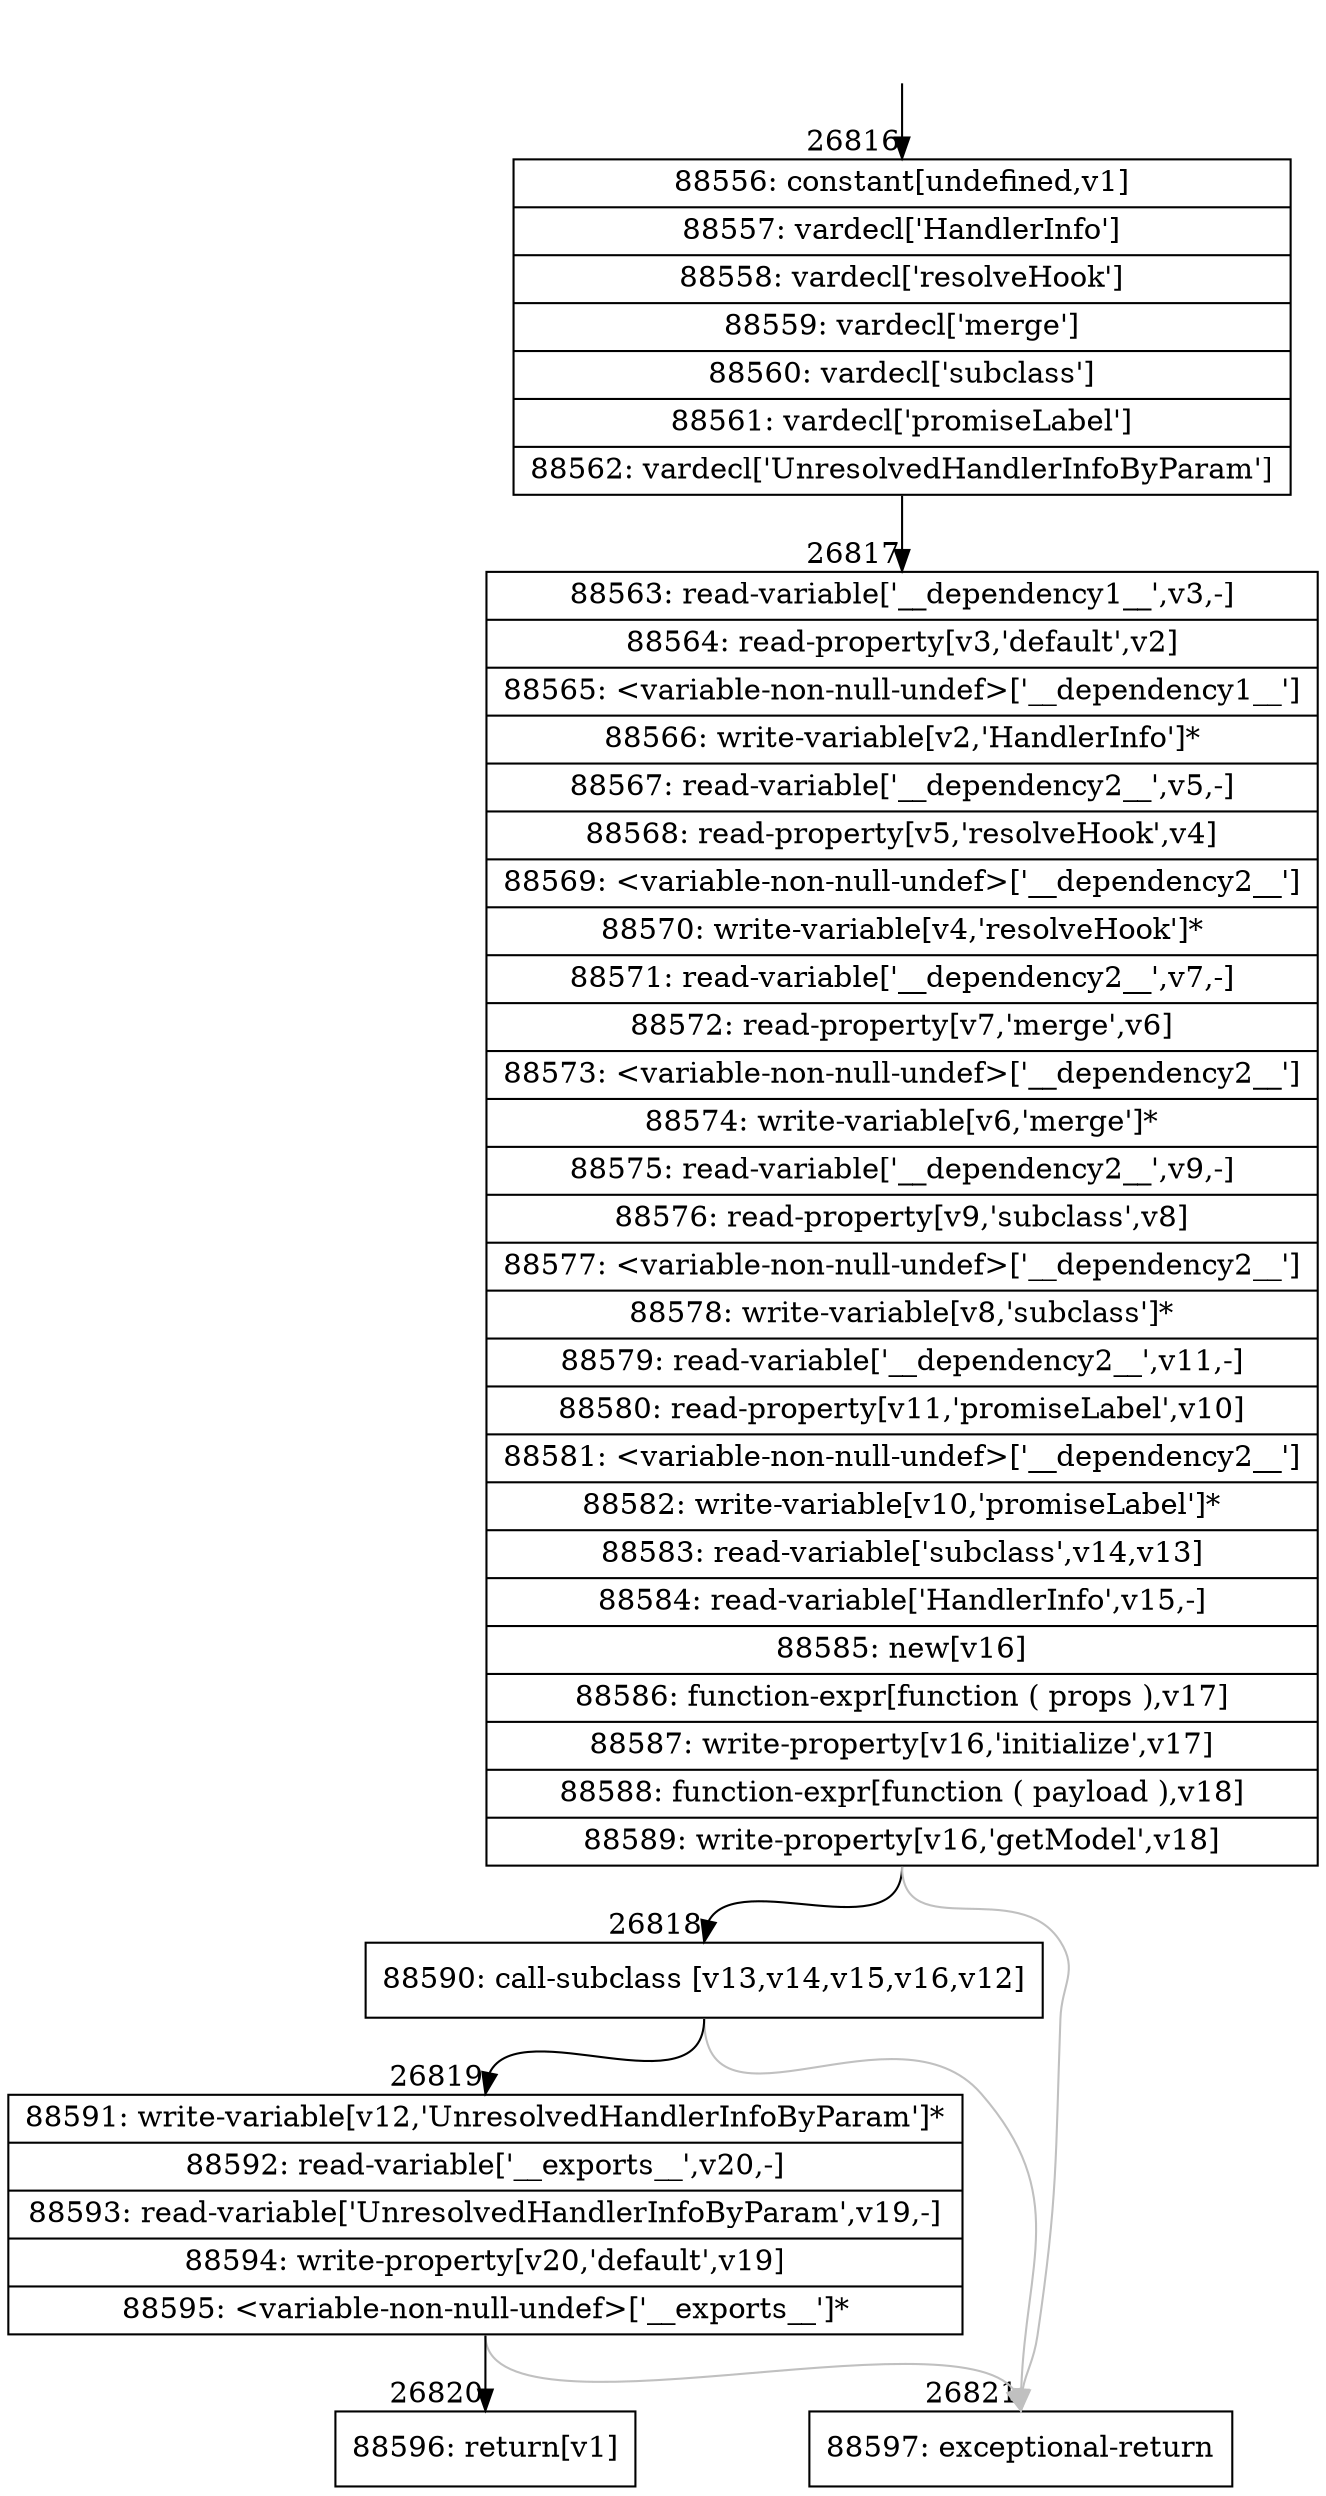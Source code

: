 digraph {
rankdir="TD"
BB_entry2348[shape=none,label=""];
BB_entry2348 -> BB26816 [tailport=s, headport=n, headlabel="    26816"]
BB26816 [shape=record label="{88556: constant[undefined,v1]|88557: vardecl['HandlerInfo']|88558: vardecl['resolveHook']|88559: vardecl['merge']|88560: vardecl['subclass']|88561: vardecl['promiseLabel']|88562: vardecl['UnresolvedHandlerInfoByParam']}" ] 
BB26816 -> BB26817 [tailport=s, headport=n, headlabel="      26817"]
BB26817 [shape=record label="{88563: read-variable['__dependency1__',v3,-]|88564: read-property[v3,'default',v2]|88565: \<variable-non-null-undef\>['__dependency1__']|88566: write-variable[v2,'HandlerInfo']*|88567: read-variable['__dependency2__',v5,-]|88568: read-property[v5,'resolveHook',v4]|88569: \<variable-non-null-undef\>['__dependency2__']|88570: write-variable[v4,'resolveHook']*|88571: read-variable['__dependency2__',v7,-]|88572: read-property[v7,'merge',v6]|88573: \<variable-non-null-undef\>['__dependency2__']|88574: write-variable[v6,'merge']*|88575: read-variable['__dependency2__',v9,-]|88576: read-property[v9,'subclass',v8]|88577: \<variable-non-null-undef\>['__dependency2__']|88578: write-variable[v8,'subclass']*|88579: read-variable['__dependency2__',v11,-]|88580: read-property[v11,'promiseLabel',v10]|88581: \<variable-non-null-undef\>['__dependency2__']|88582: write-variable[v10,'promiseLabel']*|88583: read-variable['subclass',v14,v13]|88584: read-variable['HandlerInfo',v15,-]|88585: new[v16]|88586: function-expr[function ( props ),v17]|88587: write-property[v16,'initialize',v17]|88588: function-expr[function ( payload ),v18]|88589: write-property[v16,'getModel',v18]}" ] 
BB26817 -> BB26818 [tailport=s, headport=n, headlabel="      26818"]
BB26817 -> BB26821 [tailport=s, headport=n, color=gray, headlabel="      26821"]
BB26818 [shape=record label="{88590: call-subclass [v13,v14,v15,v16,v12]}" ] 
BB26818 -> BB26819 [tailport=s, headport=n, headlabel="      26819"]
BB26818 -> BB26821 [tailport=s, headport=n, color=gray]
BB26819 [shape=record label="{88591: write-variable[v12,'UnresolvedHandlerInfoByParam']*|88592: read-variable['__exports__',v20,-]|88593: read-variable['UnresolvedHandlerInfoByParam',v19,-]|88594: write-property[v20,'default',v19]|88595: \<variable-non-null-undef\>['__exports__']*}" ] 
BB26819 -> BB26820 [tailport=s, headport=n, headlabel="      26820"]
BB26819 -> BB26821 [tailport=s, headport=n, color=gray]
BB26820 [shape=record label="{88596: return[v1]}" ] 
BB26821 [shape=record label="{88597: exceptional-return}" ] 
//#$~ 48468
}
